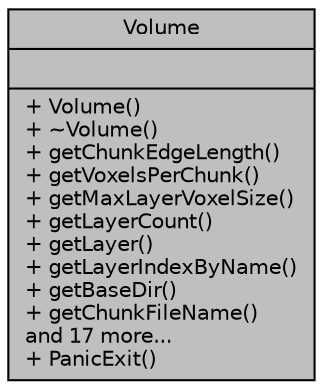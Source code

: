 digraph "Volume"
{
  bgcolor="transparent";
  edge [fontname="Helvetica",fontsize="10",labelfontname="Helvetica",labelfontsize="10"];
  node [fontname="Helvetica",fontsize="10",shape=record];
  Node1 [label="{Volume\n||+ Volume()\l+ ~Volume()\l+ getChunkEdgeLength()\l+ getVoxelsPerChunk()\l+ getMaxLayerVoxelSize()\l+ getLayerCount()\l+ getLayer()\l+ getLayerIndexByName()\l+ getBaseDir()\l+ getChunkFileName()\land 17 more...\l+ PanicExit()\l}",height=0.2,width=0.4,color="black", fillcolor="grey75", style="filled" fontcolor="black"];
}

